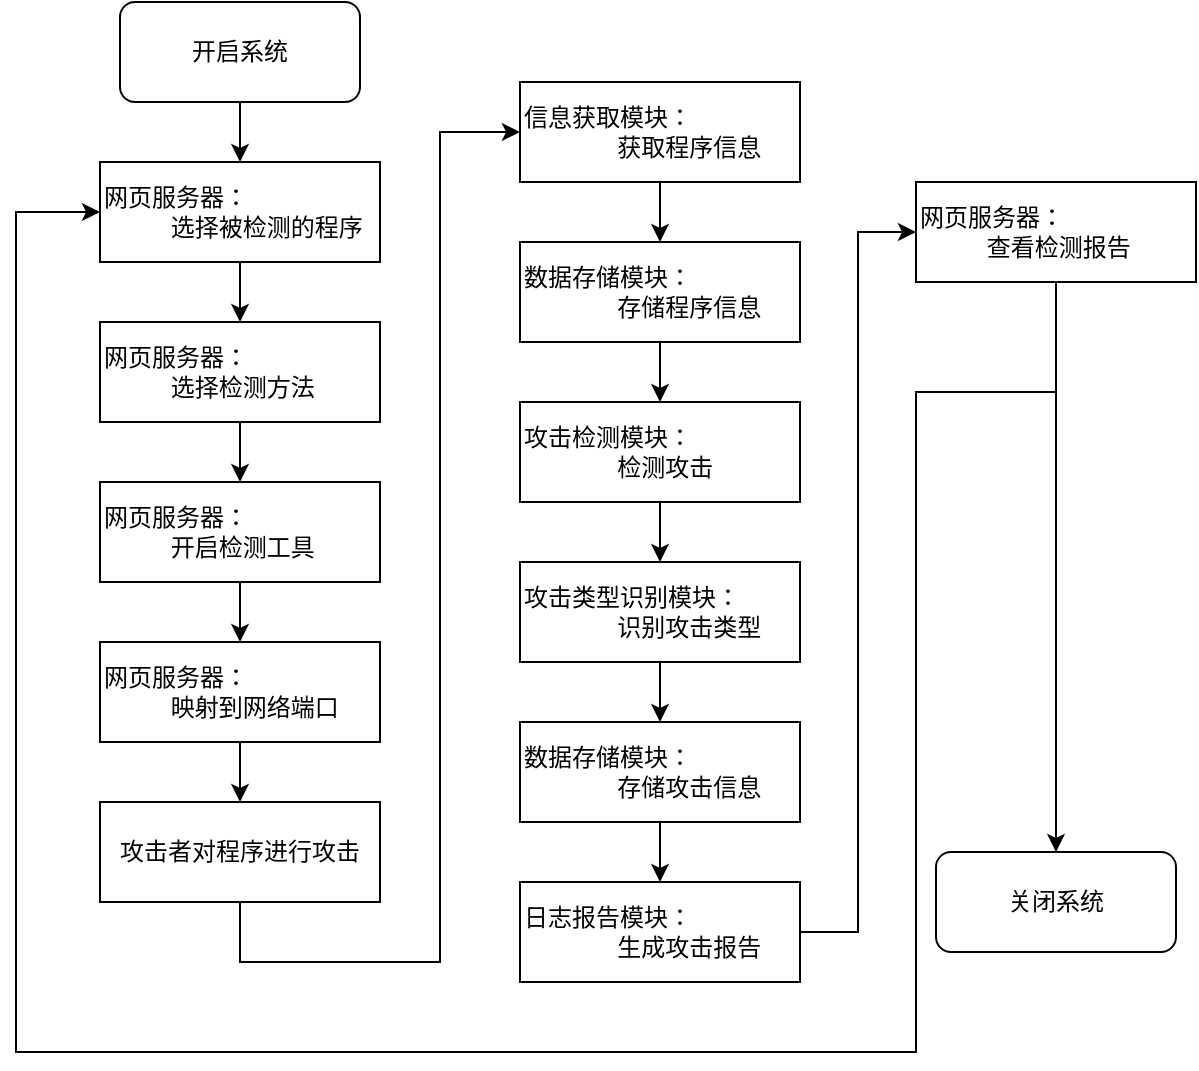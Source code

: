 <mxfile version="10.6.7" type="device"><diagram id="9kC6ov4nuRl-2msLwzpU" name="Page-1"><mxGraphModel dx="1324" dy="740" grid="1" gridSize="10" guides="1" tooltips="1" connect="1" arrows="1" fold="1" page="1" pageScale="1" pageWidth="850" pageHeight="1100" math="0" shadow="0"><root><mxCell id="0"/><mxCell id="1" parent="0"/><mxCell id="ZHbYV2mcYtdA5z5a5aOa-5" value="" style="edgeStyle=orthogonalEdgeStyle;rounded=0;orthogonalLoop=1;jettySize=auto;html=1;" parent="1" source="ZHbYV2mcYtdA5z5a5aOa-1" target="ZHbYV2mcYtdA5z5a5aOa-3" edge="1"><mxGeometry relative="1" as="geometry"/></mxCell><mxCell id="ZHbYV2mcYtdA5z5a5aOa-1" value="开启系统" style="rounded=1;whiteSpace=wrap;html=1;" parent="1" vertex="1"><mxGeometry x="182" y="55" width="120" height="50" as="geometry"/></mxCell><mxCell id="ZHbYV2mcYtdA5z5a5aOa-6" value="" style="edgeStyle=orthogonalEdgeStyle;rounded=0;orthogonalLoop=1;jettySize=auto;html=1;align=left;" parent="1" source="ZHbYV2mcYtdA5z5a5aOa-3" target="ZHbYV2mcYtdA5z5a5aOa-4" edge="1"><mxGeometry relative="1" as="geometry"/></mxCell><mxCell id="ZHbYV2mcYtdA5z5a5aOa-3" value="&lt;div align=&quot;left&quot;&gt;网页服务器：&lt;br&gt;&lt;/div&gt;&lt;div align=&quot;left&quot;&gt;&amp;nbsp;&amp;nbsp;&amp;nbsp;&amp;nbsp;&amp;nbsp;&amp;nbsp;&amp;nbsp;&amp;nbsp;&amp;nbsp; 选择被检测的程序&lt;/div&gt;" style="rounded=0;whiteSpace=wrap;html=1;align=left;" parent="1" vertex="1"><mxGeometry x="172" y="135" width="140" height="50" as="geometry"/></mxCell><mxCell id="ZHbYV2mcYtdA5z5a5aOa-8" value="" style="edgeStyle=orthogonalEdgeStyle;rounded=0;orthogonalLoop=1;jettySize=auto;html=1;align=left;" parent="1" source="ZHbYV2mcYtdA5z5a5aOa-4" target="ZHbYV2mcYtdA5z5a5aOa-7" edge="1"><mxGeometry relative="1" as="geometry"/></mxCell><mxCell id="ZHbYV2mcYtdA5z5a5aOa-4" value="&lt;div&gt;网页服务器：&lt;/div&gt;&lt;div&gt;&amp;nbsp;&amp;nbsp;&amp;nbsp;&amp;nbsp;&amp;nbsp;&amp;nbsp;&amp;nbsp;&amp;nbsp;&amp;nbsp; 选择检测方法&lt;/div&gt;" style="rounded=0;whiteSpace=wrap;html=1;align=left;" parent="1" vertex="1"><mxGeometry x="172" y="215" width="140" height="50" as="geometry"/></mxCell><mxCell id="ZHbYV2mcYtdA5z5a5aOa-10" value="" style="edgeStyle=orthogonalEdgeStyle;rounded=0;orthogonalLoop=1;jettySize=auto;html=1;align=left;" parent="1" source="ZHbYV2mcYtdA5z5a5aOa-7" target="ZHbYV2mcYtdA5z5a5aOa-9" edge="1"><mxGeometry relative="1" as="geometry"/></mxCell><mxCell id="ZHbYV2mcYtdA5z5a5aOa-7" value="&lt;div&gt;网页服务器：&lt;/div&gt;&lt;div&gt;&amp;nbsp;&amp;nbsp;&amp;nbsp;&amp;nbsp;&amp;nbsp;&amp;nbsp;&amp;nbsp;&amp;nbsp;&amp;nbsp; 开启检测工具&lt;/div&gt;" style="rounded=0;whiteSpace=wrap;html=1;align=left;" parent="1" vertex="1"><mxGeometry x="172" y="295" width="140" height="50" as="geometry"/></mxCell><mxCell id="ZHbYV2mcYtdA5z5a5aOa-12" value="" style="edgeStyle=orthogonalEdgeStyle;rounded=0;orthogonalLoop=1;jettySize=auto;html=1;align=left;" parent="1" source="ZHbYV2mcYtdA5z5a5aOa-9" target="ZHbYV2mcYtdA5z5a5aOa-11" edge="1"><mxGeometry relative="1" as="geometry"/></mxCell><mxCell id="ZHbYV2mcYtdA5z5a5aOa-9" value="&lt;div&gt;网页服务器：&lt;/div&gt;&lt;div&gt;&amp;nbsp;&amp;nbsp;&amp;nbsp;&amp;nbsp;&amp;nbsp;&amp;nbsp;&amp;nbsp;&amp;nbsp;&amp;nbsp; 映射到网络端口&lt;/div&gt;" style="rounded=0;whiteSpace=wrap;html=1;align=left;" parent="1" vertex="1"><mxGeometry x="172" y="375" width="140" height="50" as="geometry"/></mxCell><mxCell id="uWWjh3OrzpE2ekTP3QrZ-2" value="" style="edgeStyle=orthogonalEdgeStyle;rounded=0;orthogonalLoop=1;jettySize=auto;html=1;entryX=0;entryY=0.5;entryDx=0;entryDy=0;" edge="1" parent="1" source="ZHbYV2mcYtdA5z5a5aOa-11" target="uWWjh3OrzpE2ekTP3QrZ-3"><mxGeometry relative="1" as="geometry"><mxPoint x="392" y="480" as="targetPoint"/><Array as="points"><mxPoint x="242" y="535"/><mxPoint x="342" y="535"/><mxPoint x="342" y="120"/></Array></mxGeometry></mxCell><mxCell id="ZHbYV2mcYtdA5z5a5aOa-11" value="攻击者对程序进行攻击" style="rounded=0;whiteSpace=wrap;html=1;align=center;" parent="1" vertex="1"><mxGeometry x="172" y="455" width="140" height="50" as="geometry"/></mxCell><mxCell id="uWWjh3OrzpE2ekTP3QrZ-18" value="" style="edgeStyle=orthogonalEdgeStyle;rounded=0;orthogonalLoop=1;jettySize=auto;html=1;align=left;entryX=0;entryY=0.5;entryDx=0;entryDy=0;" edge="1" parent="1" source="ZHbYV2mcYtdA5z5a5aOa-13" target="ZHbYV2mcYtdA5z5a5aOa-3"><mxGeometry relative="1" as="geometry"><mxPoint x="792" y="190" as="targetPoint"/><Array as="points"><mxPoint x="650" y="250"/><mxPoint x="580" y="250"/><mxPoint x="580" y="580"/><mxPoint x="130" y="580"/><mxPoint x="130" y="160"/></Array></mxGeometry></mxCell><mxCell id="ZHbYV2mcYtdA5z5a5aOa-13" value="&lt;div align=&quot;left&quot;&gt;网页服务器：&lt;br&gt;&lt;/div&gt;&lt;div align=&quot;left&quot;&gt;&amp;nbsp;&amp;nbsp;&amp;nbsp;&amp;nbsp;&amp;nbsp;&amp;nbsp;&amp;nbsp;&amp;nbsp;&amp;nbsp; 查看检测报告&lt;/div&gt;" style="rounded=0;whiteSpace=wrap;html=1;align=left;" parent="1" vertex="1"><mxGeometry x="580" y="145" width="140" height="50" as="geometry"/></mxCell><mxCell id="uWWjh3OrzpE2ekTP3QrZ-5" value="" style="edgeStyle=orthogonalEdgeStyle;rounded=0;orthogonalLoop=1;jettySize=auto;html=1;" edge="1" parent="1" source="uWWjh3OrzpE2ekTP3QrZ-6" target="uWWjh3OrzpE2ekTP3QrZ-4"><mxGeometry relative="1" as="geometry"/></mxCell><mxCell id="uWWjh3OrzpE2ekTP3QrZ-3" value="&lt;div&gt;信息获取模块：&lt;br&gt;&lt;/div&gt;&lt;div&gt;&amp;nbsp;&amp;nbsp;&amp;nbsp;&amp;nbsp;&amp;nbsp;&amp;nbsp;&amp;nbsp;&amp;nbsp;&amp;nbsp;&amp;nbsp;&amp;nbsp;&amp;nbsp;&amp;nbsp; 获取程序信息&lt;/div&gt;" style="rounded=0;whiteSpace=wrap;html=1;align=left;" vertex="1" parent="1"><mxGeometry x="382" y="95" width="140" height="50" as="geometry"/></mxCell><mxCell id="uWWjh3OrzpE2ekTP3QrZ-9" value="" style="edgeStyle=orthogonalEdgeStyle;rounded=0;orthogonalLoop=1;jettySize=auto;html=1;" edge="1" parent="1" source="uWWjh3OrzpE2ekTP3QrZ-4" target="uWWjh3OrzpE2ekTP3QrZ-8"><mxGeometry relative="1" as="geometry"/></mxCell><mxCell id="uWWjh3OrzpE2ekTP3QrZ-4" value="&lt;div&gt;攻击检测模块：&lt;br&gt;&lt;/div&gt;&lt;div&gt;&amp;nbsp;&amp;nbsp;&amp;nbsp;&amp;nbsp;&amp;nbsp;&amp;nbsp;&amp;nbsp;&amp;nbsp;&amp;nbsp;&amp;nbsp;&amp;nbsp;&amp;nbsp;&amp;nbsp; 检测攻击&lt;br&gt;&lt;/div&gt;" style="rounded=0;whiteSpace=wrap;html=1;align=left;" vertex="1" parent="1"><mxGeometry x="382" y="255" width="140" height="50" as="geometry"/></mxCell><mxCell id="uWWjh3OrzpE2ekTP3QrZ-6" value="&lt;div&gt;数据存储模块：&lt;br&gt;&lt;/div&gt;&lt;div&gt;&amp;nbsp;&amp;nbsp;&amp;nbsp;&amp;nbsp;&amp;nbsp;&amp;nbsp;&amp;nbsp;&amp;nbsp;&amp;nbsp;&amp;nbsp;&amp;nbsp;&amp;nbsp;&amp;nbsp; 存储程序信息&lt;br&gt;&lt;/div&gt;" style="rounded=0;whiteSpace=wrap;html=1;align=left;" vertex="1" parent="1"><mxGeometry x="382" y="175" width="140" height="50" as="geometry"/></mxCell><mxCell id="uWWjh3OrzpE2ekTP3QrZ-7" value="" style="edgeStyle=orthogonalEdgeStyle;rounded=0;orthogonalLoop=1;jettySize=auto;html=1;" edge="1" parent="1" source="uWWjh3OrzpE2ekTP3QrZ-3" target="uWWjh3OrzpE2ekTP3QrZ-6"><mxGeometry relative="1" as="geometry"><mxPoint x="452" y="145" as="sourcePoint"/><mxPoint x="452" y="255" as="targetPoint"/></mxGeometry></mxCell><mxCell id="uWWjh3OrzpE2ekTP3QrZ-11" value="" style="edgeStyle=orthogonalEdgeStyle;rounded=0;orthogonalLoop=1;jettySize=auto;html=1;" edge="1" parent="1" source="uWWjh3OrzpE2ekTP3QrZ-8" target="uWWjh3OrzpE2ekTP3QrZ-10"><mxGeometry relative="1" as="geometry"/></mxCell><mxCell id="uWWjh3OrzpE2ekTP3QrZ-8" value="&lt;div&gt;攻击类型识别模块：&lt;br&gt;&lt;/div&gt;&lt;div&gt;&amp;nbsp;&amp;nbsp;&amp;nbsp;&amp;nbsp;&amp;nbsp;&amp;nbsp;&amp;nbsp;&amp;nbsp;&amp;nbsp;&amp;nbsp;&amp;nbsp;&amp;nbsp;&amp;nbsp; 识别攻击类型&lt;br&gt;&lt;/div&gt;" style="rounded=0;whiteSpace=wrap;html=1;align=left;" vertex="1" parent="1"><mxGeometry x="382" y="335" width="140" height="50" as="geometry"/></mxCell><mxCell id="uWWjh3OrzpE2ekTP3QrZ-13" value="" style="edgeStyle=orthogonalEdgeStyle;rounded=0;orthogonalLoop=1;jettySize=auto;html=1;" edge="1" parent="1" source="uWWjh3OrzpE2ekTP3QrZ-10" target="uWWjh3OrzpE2ekTP3QrZ-12"><mxGeometry relative="1" as="geometry"/></mxCell><mxCell id="uWWjh3OrzpE2ekTP3QrZ-10" value="&lt;div&gt;数据存储模块：&lt;br&gt;&lt;/div&gt;&lt;div&gt;&amp;nbsp;&amp;nbsp;&amp;nbsp;&amp;nbsp;&amp;nbsp;&amp;nbsp;&amp;nbsp;&amp;nbsp;&amp;nbsp;&amp;nbsp;&amp;nbsp;&amp;nbsp;&amp;nbsp; 存储攻击信息&lt;br&gt;&lt;/div&gt;" style="rounded=0;whiteSpace=wrap;html=1;align=left;" vertex="1" parent="1"><mxGeometry x="382" y="415" width="140" height="50" as="geometry"/></mxCell><mxCell id="uWWjh3OrzpE2ekTP3QrZ-15" value="" style="edgeStyle=orthogonalEdgeStyle;rounded=0;orthogonalLoop=1;jettySize=auto;html=1;entryX=0;entryY=0.5;entryDx=0;entryDy=0;" edge="1" parent="1" source="uWWjh3OrzpE2ekTP3QrZ-12" target="ZHbYV2mcYtdA5z5a5aOa-13"><mxGeometry relative="1" as="geometry"><mxPoint x="602" y="520" as="targetPoint"/></mxGeometry></mxCell><mxCell id="uWWjh3OrzpE2ekTP3QrZ-12" value="&lt;div&gt;日志报告模块：&lt;br&gt;&lt;/div&gt;&lt;div&gt;&amp;nbsp;&amp;nbsp;&amp;nbsp;&amp;nbsp;&amp;nbsp;&amp;nbsp;&amp;nbsp;&amp;nbsp;&amp;nbsp;&amp;nbsp;&amp;nbsp;&amp;nbsp;&amp;nbsp; 生成攻击报告&lt;br&gt;&lt;/div&gt;" style="rounded=0;whiteSpace=wrap;html=1;align=left;" vertex="1" parent="1"><mxGeometry x="382" y="495" width="140" height="50" as="geometry"/></mxCell><mxCell id="uWWjh3OrzpE2ekTP3QrZ-23" value="" style="edgeStyle=orthogonalEdgeStyle;rounded=0;orthogonalLoop=1;jettySize=auto;html=1;align=left;entryX=0.5;entryY=1;entryDx=0;entryDy=0;startArrow=classic;startFill=1;endArrow=none;endFill=0;" edge="1" parent="1" source="uWWjh3OrzpE2ekTP3QrZ-19" target="ZHbYV2mcYtdA5z5a5aOa-13"><mxGeometry relative="1" as="geometry"><mxPoint x="650" y="215" as="targetPoint"/></mxGeometry></mxCell><mxCell id="uWWjh3OrzpE2ekTP3QrZ-19" value="关闭系统" style="rounded=1;whiteSpace=wrap;html=1;" vertex="1" parent="1"><mxGeometry x="590" y="480" width="120" height="50" as="geometry"/></mxCell></root></mxGraphModel></diagram></mxfile>
